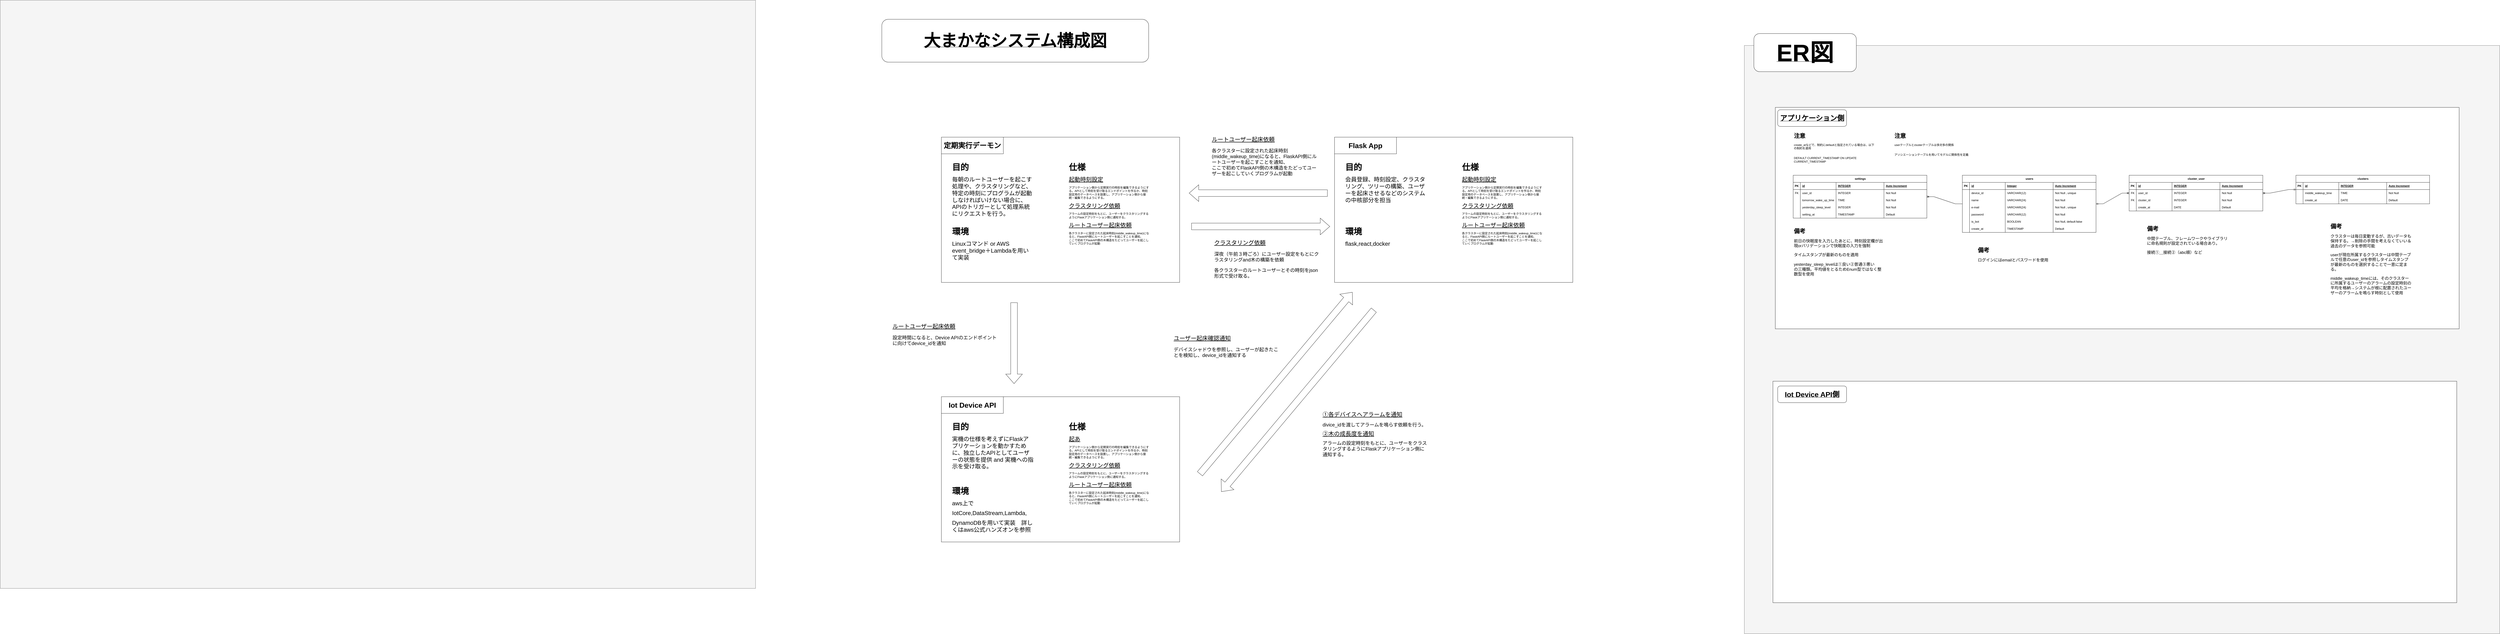 <mxfile version="22.1.7" type="github">
  <diagram name="ページ1" id="2kuhe6uimrM6sN_LJ3M2">
    <mxGraphModel dx="7311" dy="3049" grid="1" gridSize="10" guides="1" tooltips="1" connect="1" arrows="1" fold="1" page="1" pageScale="1" pageWidth="827" pageHeight="1169" math="0" shadow="0">
      <root>
        <mxCell id="0" />
        <mxCell id="1" parent="0" />
        <mxCell id="VksPfuCjbtP1_JWckjgD-1" value="" style="rounded=0;whiteSpace=wrap;html=1;fillColor=#f5f5f5;fontColor=#333333;strokeColor=#666666;" parent="1" vertex="1">
          <mxGeometry x="3680" y="150" width="3170" height="2470" as="geometry" />
        </mxCell>
        <mxCell id="VksPfuCjbtP1_JWckjgD-2" value="&lt;font style=&quot;font-size: 100px;&quot;&gt;ER図&lt;/font&gt;" style="rounded=1;whiteSpace=wrap;html=1;fontStyle=5" parent="1" vertex="1">
          <mxGeometry x="3720" y="100" width="430" height="160" as="geometry" />
        </mxCell>
        <mxCell id="VksPfuCjbtP1_JWckjgD-3" value="" style="rounded=0;whiteSpace=wrap;html=1;" parent="1" vertex="1">
          <mxGeometry x="3800" y="1560" width="2870" height="930" as="geometry" />
        </mxCell>
        <mxCell id="VksPfuCjbtP1_JWckjgD-4" value="" style="group" parent="1" vertex="1" connectable="0">
          <mxGeometry x="3810" y="410" width="2870" height="2190" as="geometry" />
        </mxCell>
        <mxCell id="VksPfuCjbtP1_JWckjgD-5" value="" style="rounded=0;whiteSpace=wrap;html=1;" parent="VksPfuCjbtP1_JWckjgD-4" vertex="1">
          <mxGeometry width="2870" height="930" as="geometry" />
        </mxCell>
        <mxCell id="VksPfuCjbtP1_JWckjgD-6" value="users" style="shape=table;startSize=30;container=1;collapsible=1;childLayout=tableLayout;fixedRows=1;rowLines=0;fontStyle=1;align=center;resizeLast=1;html=1;" parent="VksPfuCjbtP1_JWckjgD-4" vertex="1">
          <mxGeometry x="785" y="285" width="561" height="240" as="geometry" />
        </mxCell>
        <mxCell id="VksPfuCjbtP1_JWckjgD-7" value="" style="shape=tableRow;horizontal=0;startSize=0;swimlaneHead=0;swimlaneBody=0;fillColor=none;collapsible=0;dropTarget=0;points=[[0,0.5],[1,0.5]];portConstraint=eastwest;top=0;left=0;right=0;bottom=1;" parent="VksPfuCjbtP1_JWckjgD-6" vertex="1">
          <mxGeometry y="30" width="561" height="30" as="geometry" />
        </mxCell>
        <mxCell id="VksPfuCjbtP1_JWckjgD-8" value="PK" style="shape=partialRectangle;connectable=0;fillColor=none;top=0;left=0;bottom=0;right=0;fontStyle=1;overflow=hidden;whiteSpace=wrap;html=1;" parent="VksPfuCjbtP1_JWckjgD-7" vertex="1">
          <mxGeometry width="30" height="30" as="geometry">
            <mxRectangle width="30" height="30" as="alternateBounds" />
          </mxGeometry>
        </mxCell>
        <mxCell id="VksPfuCjbtP1_JWckjgD-9" value="id" style="shape=partialRectangle;connectable=0;fillColor=none;top=0;left=0;bottom=0;right=0;align=left;spacingLeft=6;fontStyle=5;overflow=hidden;whiteSpace=wrap;html=1;" parent="VksPfuCjbtP1_JWckjgD-7" vertex="1">
          <mxGeometry x="30" width="150" height="30" as="geometry">
            <mxRectangle width="150" height="30" as="alternateBounds" />
          </mxGeometry>
        </mxCell>
        <mxCell id="VksPfuCjbtP1_JWckjgD-10" value="Integer" style="shape=partialRectangle;connectable=0;fillColor=none;top=0;left=0;bottom=0;right=0;align=left;spacingLeft=6;fontStyle=5;overflow=hidden;whiteSpace=wrap;html=1;" parent="VksPfuCjbtP1_JWckjgD-7" vertex="1">
          <mxGeometry x="180" width="201" height="30" as="geometry">
            <mxRectangle width="201" height="30" as="alternateBounds" />
          </mxGeometry>
        </mxCell>
        <mxCell id="VksPfuCjbtP1_JWckjgD-11" value="Auto Increment" style="shape=partialRectangle;connectable=0;fillColor=none;top=0;left=0;bottom=0;right=0;align=left;spacingLeft=6;fontStyle=5;overflow=hidden;whiteSpace=wrap;html=1;" parent="VksPfuCjbtP1_JWckjgD-7" vertex="1">
          <mxGeometry x="381" width="180" height="30" as="geometry">
            <mxRectangle width="180" height="30" as="alternateBounds" />
          </mxGeometry>
        </mxCell>
        <mxCell id="VksPfuCjbtP1_JWckjgD-12" value="" style="shape=tableRow;horizontal=0;startSize=0;swimlaneHead=0;swimlaneBody=0;fillColor=none;collapsible=0;dropTarget=0;points=[[0,0.5],[1,0.5]];portConstraint=eastwest;top=0;left=0;right=0;bottom=0;" parent="VksPfuCjbtP1_JWckjgD-6" vertex="1">
          <mxGeometry y="60" width="561" height="30" as="geometry" />
        </mxCell>
        <mxCell id="VksPfuCjbtP1_JWckjgD-13" value="" style="shape=partialRectangle;connectable=0;fillColor=none;top=0;left=0;bottom=0;right=0;editable=1;overflow=hidden;whiteSpace=wrap;html=1;" parent="VksPfuCjbtP1_JWckjgD-12" vertex="1">
          <mxGeometry width="30" height="30" as="geometry">
            <mxRectangle width="30" height="30" as="alternateBounds" />
          </mxGeometry>
        </mxCell>
        <mxCell id="VksPfuCjbtP1_JWckjgD-14" value="device_id" style="shape=partialRectangle;connectable=0;fillColor=none;top=0;left=0;bottom=0;right=0;align=left;spacingLeft=6;overflow=hidden;whiteSpace=wrap;html=1;" parent="VksPfuCjbtP1_JWckjgD-12" vertex="1">
          <mxGeometry x="30" width="150" height="30" as="geometry">
            <mxRectangle width="150" height="30" as="alternateBounds" />
          </mxGeometry>
        </mxCell>
        <mxCell id="VksPfuCjbtP1_JWckjgD-15" value="VARCHAR(12)" style="shape=partialRectangle;connectable=0;fillColor=none;top=0;left=0;bottom=0;right=0;align=left;spacingLeft=6;overflow=hidden;whiteSpace=wrap;html=1;" parent="VksPfuCjbtP1_JWckjgD-12" vertex="1">
          <mxGeometry x="180" width="201" height="30" as="geometry">
            <mxRectangle width="201" height="30" as="alternateBounds" />
          </mxGeometry>
        </mxCell>
        <mxCell id="VksPfuCjbtP1_JWckjgD-16" value="Not Null , unique" style="shape=partialRectangle;connectable=0;fillColor=none;top=0;left=0;bottom=0;right=0;align=left;spacingLeft=6;overflow=hidden;whiteSpace=wrap;html=1;" parent="VksPfuCjbtP1_JWckjgD-12" vertex="1">
          <mxGeometry x="381" width="180" height="30" as="geometry">
            <mxRectangle width="180" height="30" as="alternateBounds" />
          </mxGeometry>
        </mxCell>
        <mxCell id="VksPfuCjbtP1_JWckjgD-17" style="shape=tableRow;horizontal=0;startSize=0;swimlaneHead=0;swimlaneBody=0;fillColor=none;collapsible=0;dropTarget=0;points=[[0,0.5],[1,0.5]];portConstraint=eastwest;top=0;left=0;right=0;bottom=0;" parent="VksPfuCjbtP1_JWckjgD-6" vertex="1">
          <mxGeometry y="90" width="561" height="30" as="geometry" />
        </mxCell>
        <mxCell id="VksPfuCjbtP1_JWckjgD-18" style="shape=partialRectangle;connectable=0;fillColor=none;top=0;left=0;bottom=0;right=0;editable=1;overflow=hidden;whiteSpace=wrap;html=1;" parent="VksPfuCjbtP1_JWckjgD-17" vertex="1">
          <mxGeometry width="30" height="30" as="geometry">
            <mxRectangle width="30" height="30" as="alternateBounds" />
          </mxGeometry>
        </mxCell>
        <mxCell id="VksPfuCjbtP1_JWckjgD-19" value="&lt;div&gt;&lt;span data-darkreader-inline-color=&quot;&quot; data-darkreader-inline-bgcolor=&quot;&quot; style=&quot;background-color: initial; color: rgb(0, 0, 0); --darkreader-inline-bgcolor: initial; --darkreader-inline-color: #dedcd9;&quot;&gt;name&lt;/span&gt;&lt;br&gt;&lt;/div&gt;" style="shape=partialRectangle;connectable=0;fillColor=none;top=0;left=0;bottom=0;right=0;align=left;spacingLeft=6;overflow=hidden;whiteSpace=wrap;html=1;" parent="VksPfuCjbtP1_JWckjgD-17" vertex="1">
          <mxGeometry x="30" width="150" height="30" as="geometry">
            <mxRectangle width="150" height="30" as="alternateBounds" />
          </mxGeometry>
        </mxCell>
        <mxCell id="VksPfuCjbtP1_JWckjgD-20" value="VARCHAR(24)" style="shape=partialRectangle;connectable=0;fillColor=none;top=0;left=0;bottom=0;right=0;align=left;spacingLeft=6;overflow=hidden;whiteSpace=wrap;html=1;" parent="VksPfuCjbtP1_JWckjgD-17" vertex="1">
          <mxGeometry x="180" width="201" height="30" as="geometry">
            <mxRectangle width="201" height="30" as="alternateBounds" />
          </mxGeometry>
        </mxCell>
        <mxCell id="VksPfuCjbtP1_JWckjgD-21" value="Not Null" style="shape=partialRectangle;connectable=0;fillColor=none;top=0;left=0;bottom=0;right=0;align=left;spacingLeft=6;overflow=hidden;whiteSpace=wrap;html=1;" parent="VksPfuCjbtP1_JWckjgD-17" vertex="1">
          <mxGeometry x="381" width="180" height="30" as="geometry">
            <mxRectangle width="180" height="30" as="alternateBounds" />
          </mxGeometry>
        </mxCell>
        <mxCell id="VksPfuCjbtP1_JWckjgD-22" style="shape=tableRow;horizontal=0;startSize=0;swimlaneHead=0;swimlaneBody=0;fillColor=none;collapsible=0;dropTarget=0;points=[[0,0.5],[1,0.5]];portConstraint=eastwest;top=0;left=0;right=0;bottom=0;" parent="VksPfuCjbtP1_JWckjgD-6" vertex="1">
          <mxGeometry y="120" width="561" height="30" as="geometry" />
        </mxCell>
        <mxCell id="VksPfuCjbtP1_JWckjgD-23" style="shape=partialRectangle;connectable=0;fillColor=none;top=0;left=0;bottom=0;right=0;editable=1;overflow=hidden;whiteSpace=wrap;html=1;" parent="VksPfuCjbtP1_JWckjgD-22" vertex="1">
          <mxGeometry width="30" height="30" as="geometry">
            <mxRectangle width="30" height="30" as="alternateBounds" />
          </mxGeometry>
        </mxCell>
        <mxCell id="VksPfuCjbtP1_JWckjgD-24" value="e-mail" style="shape=partialRectangle;connectable=0;fillColor=none;top=0;left=0;bottom=0;right=0;align=left;spacingLeft=6;overflow=hidden;whiteSpace=wrap;html=1;" parent="VksPfuCjbtP1_JWckjgD-22" vertex="1">
          <mxGeometry x="30" width="150" height="30" as="geometry">
            <mxRectangle width="150" height="30" as="alternateBounds" />
          </mxGeometry>
        </mxCell>
        <mxCell id="VksPfuCjbtP1_JWckjgD-25" value="VARCHAR(24)" style="shape=partialRectangle;connectable=0;fillColor=none;top=0;left=0;bottom=0;right=0;align=left;spacingLeft=6;overflow=hidden;whiteSpace=wrap;html=1;" parent="VksPfuCjbtP1_JWckjgD-22" vertex="1">
          <mxGeometry x="180" width="201" height="30" as="geometry">
            <mxRectangle width="201" height="30" as="alternateBounds" />
          </mxGeometry>
        </mxCell>
        <mxCell id="VksPfuCjbtP1_JWckjgD-26" value="Not Null , unique" style="shape=partialRectangle;connectable=0;fillColor=none;top=0;left=0;bottom=0;right=0;align=left;spacingLeft=6;overflow=hidden;whiteSpace=wrap;html=1;" parent="VksPfuCjbtP1_JWckjgD-22" vertex="1">
          <mxGeometry x="381" width="180" height="30" as="geometry">
            <mxRectangle width="180" height="30" as="alternateBounds" />
          </mxGeometry>
        </mxCell>
        <mxCell id="VksPfuCjbtP1_JWckjgD-27" value="" style="shape=tableRow;horizontal=0;startSize=0;swimlaneHead=0;swimlaneBody=0;fillColor=none;collapsible=0;dropTarget=0;points=[[0,0.5],[1,0.5]];portConstraint=eastwest;top=0;left=0;right=0;bottom=0;" parent="VksPfuCjbtP1_JWckjgD-6" vertex="1">
          <mxGeometry y="150" width="561" height="30" as="geometry" />
        </mxCell>
        <mxCell id="VksPfuCjbtP1_JWckjgD-28" value="" style="shape=partialRectangle;connectable=0;fillColor=none;top=0;left=0;bottom=0;right=0;editable=1;overflow=hidden;whiteSpace=wrap;html=1;" parent="VksPfuCjbtP1_JWckjgD-27" vertex="1">
          <mxGeometry width="30" height="30" as="geometry">
            <mxRectangle width="30" height="30" as="alternateBounds" />
          </mxGeometry>
        </mxCell>
        <mxCell id="VksPfuCjbtP1_JWckjgD-29" value="password" style="shape=partialRectangle;connectable=0;fillColor=none;top=0;left=0;bottom=0;right=0;align=left;spacingLeft=6;overflow=hidden;whiteSpace=wrap;html=1;" parent="VksPfuCjbtP1_JWckjgD-27" vertex="1">
          <mxGeometry x="30" width="150" height="30" as="geometry">
            <mxRectangle width="150" height="30" as="alternateBounds" />
          </mxGeometry>
        </mxCell>
        <mxCell id="VksPfuCjbtP1_JWckjgD-30" value="VARCHAR(12)" style="shape=partialRectangle;connectable=0;fillColor=none;top=0;left=0;bottom=0;right=0;align=left;spacingLeft=6;overflow=hidden;whiteSpace=wrap;html=1;" parent="VksPfuCjbtP1_JWckjgD-27" vertex="1">
          <mxGeometry x="180" width="201" height="30" as="geometry">
            <mxRectangle width="201" height="30" as="alternateBounds" />
          </mxGeometry>
        </mxCell>
        <mxCell id="VksPfuCjbtP1_JWckjgD-31" value="Not Null" style="shape=partialRectangle;connectable=0;fillColor=none;top=0;left=0;bottom=0;right=0;align=left;spacingLeft=6;overflow=hidden;whiteSpace=wrap;html=1;" parent="VksPfuCjbtP1_JWckjgD-27" vertex="1">
          <mxGeometry x="381" width="180" height="30" as="geometry">
            <mxRectangle width="180" height="30" as="alternateBounds" />
          </mxGeometry>
        </mxCell>
        <mxCell id="VksPfuCjbtP1_JWckjgD-32" style="shape=tableRow;horizontal=0;startSize=0;swimlaneHead=0;swimlaneBody=0;fillColor=none;collapsible=0;dropTarget=0;points=[[0,0.5],[1,0.5]];portConstraint=eastwest;top=0;left=0;right=0;bottom=0;" parent="VksPfuCjbtP1_JWckjgD-6" vertex="1">
          <mxGeometry y="180" width="561" height="30" as="geometry" />
        </mxCell>
        <mxCell id="VksPfuCjbtP1_JWckjgD-33" style="shape=partialRectangle;connectable=0;fillColor=none;top=0;left=0;bottom=0;right=0;editable=1;overflow=hidden;whiteSpace=wrap;html=1;" parent="VksPfuCjbtP1_JWckjgD-32" vertex="1">
          <mxGeometry width="30" height="30" as="geometry">
            <mxRectangle width="30" height="30" as="alternateBounds" />
          </mxGeometry>
        </mxCell>
        <mxCell id="VksPfuCjbtP1_JWckjgD-34" value="is_bot" style="shape=partialRectangle;connectable=0;fillColor=none;top=0;left=0;bottom=0;right=0;align=left;spacingLeft=6;overflow=hidden;whiteSpace=wrap;html=1;" parent="VksPfuCjbtP1_JWckjgD-32" vertex="1">
          <mxGeometry x="30" width="150" height="30" as="geometry">
            <mxRectangle width="150" height="30" as="alternateBounds" />
          </mxGeometry>
        </mxCell>
        <mxCell id="VksPfuCjbtP1_JWckjgD-35" value="BOOLEAN" style="shape=partialRectangle;connectable=0;fillColor=none;top=0;left=0;bottom=0;right=0;align=left;spacingLeft=6;overflow=hidden;whiteSpace=wrap;html=1;" parent="VksPfuCjbtP1_JWckjgD-32" vertex="1">
          <mxGeometry x="180" width="201" height="30" as="geometry">
            <mxRectangle width="201" height="30" as="alternateBounds" />
          </mxGeometry>
        </mxCell>
        <mxCell id="VksPfuCjbtP1_JWckjgD-36" value="Not Null, default:false" style="shape=partialRectangle;connectable=0;fillColor=none;top=0;left=0;bottom=0;right=0;align=left;spacingLeft=6;overflow=hidden;whiteSpace=wrap;html=1;" parent="VksPfuCjbtP1_JWckjgD-32" vertex="1">
          <mxGeometry x="381" width="180" height="30" as="geometry">
            <mxRectangle width="180" height="30" as="alternateBounds" />
          </mxGeometry>
        </mxCell>
        <mxCell id="VksPfuCjbtP1_JWckjgD-37" style="shape=tableRow;horizontal=0;startSize=0;swimlaneHead=0;swimlaneBody=0;fillColor=none;collapsible=0;dropTarget=0;points=[[0,0.5],[1,0.5]];portConstraint=eastwest;top=0;left=0;right=0;bottom=0;" parent="VksPfuCjbtP1_JWckjgD-6" vertex="1">
          <mxGeometry y="210" width="561" height="30" as="geometry" />
        </mxCell>
        <mxCell id="VksPfuCjbtP1_JWckjgD-38" style="shape=partialRectangle;connectable=0;fillColor=none;top=0;left=0;bottom=0;right=0;editable=1;overflow=hidden;whiteSpace=wrap;html=1;" parent="VksPfuCjbtP1_JWckjgD-37" vertex="1">
          <mxGeometry width="30" height="30" as="geometry">
            <mxRectangle width="30" height="30" as="alternateBounds" />
          </mxGeometry>
        </mxCell>
        <mxCell id="VksPfuCjbtP1_JWckjgD-39" value="create_at" style="shape=partialRectangle;connectable=0;fillColor=none;top=0;left=0;bottom=0;right=0;align=left;spacingLeft=6;overflow=hidden;whiteSpace=wrap;html=1;" parent="VksPfuCjbtP1_JWckjgD-37" vertex="1">
          <mxGeometry x="30" width="150" height="30" as="geometry">
            <mxRectangle width="150" height="30" as="alternateBounds" />
          </mxGeometry>
        </mxCell>
        <mxCell id="VksPfuCjbtP1_JWckjgD-40" value="TIMESTAMP" style="shape=partialRectangle;connectable=0;fillColor=none;top=0;left=0;bottom=0;right=0;align=left;spacingLeft=6;overflow=hidden;whiteSpace=wrap;html=1;" parent="VksPfuCjbtP1_JWckjgD-37" vertex="1">
          <mxGeometry x="180" width="201" height="30" as="geometry">
            <mxRectangle width="201" height="30" as="alternateBounds" />
          </mxGeometry>
        </mxCell>
        <mxCell id="VksPfuCjbtP1_JWckjgD-41" value="Default" style="shape=partialRectangle;connectable=0;fillColor=none;top=0;left=0;bottom=0;right=0;align=left;spacingLeft=6;overflow=hidden;whiteSpace=wrap;html=1;" parent="VksPfuCjbtP1_JWckjgD-37" vertex="1">
          <mxGeometry x="381" width="180" height="30" as="geometry">
            <mxRectangle width="180" height="30" as="alternateBounds" />
          </mxGeometry>
        </mxCell>
        <mxCell id="VksPfuCjbtP1_JWckjgD-42" value="settings" style="shape=table;startSize=30;container=1;collapsible=1;childLayout=tableLayout;fixedRows=1;rowLines=0;fontStyle=1;align=center;resizeLast=1;html=1;" parent="VksPfuCjbtP1_JWckjgD-4" vertex="1">
          <mxGeometry x="75" y="285" width="561" height="180" as="geometry" />
        </mxCell>
        <mxCell id="VksPfuCjbtP1_JWckjgD-43" value="" style="shape=tableRow;horizontal=0;startSize=0;swimlaneHead=0;swimlaneBody=0;fillColor=none;collapsible=0;dropTarget=0;points=[[0,0.5],[1,0.5]];portConstraint=eastwest;top=0;left=0;right=0;bottom=1;" parent="VksPfuCjbtP1_JWckjgD-42" vertex="1">
          <mxGeometry y="30" width="561" height="30" as="geometry" />
        </mxCell>
        <mxCell id="VksPfuCjbtP1_JWckjgD-44" value="PK" style="shape=partialRectangle;connectable=0;fillColor=none;top=0;left=0;bottom=0;right=0;fontStyle=1;overflow=hidden;whiteSpace=wrap;html=1;" parent="VksPfuCjbtP1_JWckjgD-43" vertex="1">
          <mxGeometry width="30" height="30" as="geometry">
            <mxRectangle width="30" height="30" as="alternateBounds" />
          </mxGeometry>
        </mxCell>
        <mxCell id="VksPfuCjbtP1_JWckjgD-45" value="id" style="shape=partialRectangle;connectable=0;fillColor=none;top=0;left=0;bottom=0;right=0;align=left;spacingLeft=6;fontStyle=5;overflow=hidden;whiteSpace=wrap;html=1;" parent="VksPfuCjbtP1_JWckjgD-43" vertex="1">
          <mxGeometry x="30" width="150" height="30" as="geometry">
            <mxRectangle width="150" height="30" as="alternateBounds" />
          </mxGeometry>
        </mxCell>
        <mxCell id="VksPfuCjbtP1_JWckjgD-46" value="INTEGER" style="shape=partialRectangle;connectable=0;fillColor=none;top=0;left=0;bottom=0;right=0;align=left;spacingLeft=6;fontStyle=5;overflow=hidden;whiteSpace=wrap;html=1;" parent="VksPfuCjbtP1_JWckjgD-43" vertex="1">
          <mxGeometry x="180" width="201" height="30" as="geometry">
            <mxRectangle width="201" height="30" as="alternateBounds" />
          </mxGeometry>
        </mxCell>
        <mxCell id="VksPfuCjbtP1_JWckjgD-47" value="Auto Increment" style="shape=partialRectangle;connectable=0;fillColor=none;top=0;left=0;bottom=0;right=0;align=left;spacingLeft=6;fontStyle=5;overflow=hidden;whiteSpace=wrap;html=1;" parent="VksPfuCjbtP1_JWckjgD-43" vertex="1">
          <mxGeometry x="381" width="180" height="30" as="geometry">
            <mxRectangle width="180" height="30" as="alternateBounds" />
          </mxGeometry>
        </mxCell>
        <mxCell id="VksPfuCjbtP1_JWckjgD-48" style="shape=tableRow;horizontal=0;startSize=0;swimlaneHead=0;swimlaneBody=0;fillColor=none;collapsible=0;dropTarget=0;points=[[0,0.5],[1,0.5]];portConstraint=eastwest;top=0;left=0;right=0;bottom=0;" parent="VksPfuCjbtP1_JWckjgD-42" vertex="1">
          <mxGeometry y="60" width="561" height="30" as="geometry" />
        </mxCell>
        <mxCell id="VksPfuCjbtP1_JWckjgD-49" value="FK" style="shape=partialRectangle;connectable=0;fillColor=none;top=0;left=0;bottom=0;right=0;editable=1;overflow=hidden;whiteSpace=wrap;html=1;" parent="VksPfuCjbtP1_JWckjgD-48" vertex="1">
          <mxGeometry width="30" height="30" as="geometry">
            <mxRectangle width="30" height="30" as="alternateBounds" />
          </mxGeometry>
        </mxCell>
        <mxCell id="VksPfuCjbtP1_JWckjgD-50" value="user_id" style="shape=partialRectangle;connectable=0;fillColor=none;top=0;left=0;bottom=0;right=0;align=left;spacingLeft=6;overflow=hidden;whiteSpace=wrap;html=1;" parent="VksPfuCjbtP1_JWckjgD-48" vertex="1">
          <mxGeometry x="30" width="150" height="30" as="geometry">
            <mxRectangle width="150" height="30" as="alternateBounds" />
          </mxGeometry>
        </mxCell>
        <mxCell id="VksPfuCjbtP1_JWckjgD-51" value="INTEGER" style="shape=partialRectangle;connectable=0;fillColor=none;top=0;left=0;bottom=0;right=0;align=left;spacingLeft=6;overflow=hidden;whiteSpace=wrap;html=1;" parent="VksPfuCjbtP1_JWckjgD-48" vertex="1">
          <mxGeometry x="180" width="201" height="30" as="geometry">
            <mxRectangle width="201" height="30" as="alternateBounds" />
          </mxGeometry>
        </mxCell>
        <mxCell id="VksPfuCjbtP1_JWckjgD-52" value="Not Null" style="shape=partialRectangle;connectable=0;fillColor=none;top=0;left=0;bottom=0;right=0;align=left;spacingLeft=6;overflow=hidden;whiteSpace=wrap;html=1;" parent="VksPfuCjbtP1_JWckjgD-48" vertex="1">
          <mxGeometry x="381" width="180" height="30" as="geometry">
            <mxRectangle width="180" height="30" as="alternateBounds" />
          </mxGeometry>
        </mxCell>
        <mxCell id="VksPfuCjbtP1_JWckjgD-53" style="shape=tableRow;horizontal=0;startSize=0;swimlaneHead=0;swimlaneBody=0;fillColor=none;collapsible=0;dropTarget=0;points=[[0,0.5],[1,0.5]];portConstraint=eastwest;top=0;left=0;right=0;bottom=0;" parent="VksPfuCjbtP1_JWckjgD-42" vertex="1">
          <mxGeometry y="90" width="561" height="30" as="geometry" />
        </mxCell>
        <mxCell id="VksPfuCjbtP1_JWckjgD-54" style="shape=partialRectangle;connectable=0;fillColor=none;top=0;left=0;bottom=0;right=0;editable=1;overflow=hidden;whiteSpace=wrap;html=1;" parent="VksPfuCjbtP1_JWckjgD-53" vertex="1">
          <mxGeometry width="30" height="30" as="geometry">
            <mxRectangle width="30" height="30" as="alternateBounds" />
          </mxGeometry>
        </mxCell>
        <mxCell id="VksPfuCjbtP1_JWckjgD-55" value="tomorrow_wake_up_time" style="shape=partialRectangle;connectable=0;fillColor=none;top=0;left=0;bottom=0;right=0;align=left;spacingLeft=6;overflow=hidden;whiteSpace=wrap;html=1;" parent="VksPfuCjbtP1_JWckjgD-53" vertex="1">
          <mxGeometry x="30" width="150" height="30" as="geometry">
            <mxRectangle width="150" height="30" as="alternateBounds" />
          </mxGeometry>
        </mxCell>
        <mxCell id="VksPfuCjbtP1_JWckjgD-56" value="TIME" style="shape=partialRectangle;connectable=0;fillColor=none;top=0;left=0;bottom=0;right=0;align=left;spacingLeft=6;overflow=hidden;whiteSpace=wrap;html=1;" parent="VksPfuCjbtP1_JWckjgD-53" vertex="1">
          <mxGeometry x="180" width="201" height="30" as="geometry">
            <mxRectangle width="201" height="30" as="alternateBounds" />
          </mxGeometry>
        </mxCell>
        <mxCell id="VksPfuCjbtP1_JWckjgD-57" value="Not Null" style="shape=partialRectangle;connectable=0;fillColor=none;top=0;left=0;bottom=0;right=0;align=left;spacingLeft=6;overflow=hidden;whiteSpace=wrap;html=1;" parent="VksPfuCjbtP1_JWckjgD-53" vertex="1">
          <mxGeometry x="381" width="180" height="30" as="geometry">
            <mxRectangle width="180" height="30" as="alternateBounds" />
          </mxGeometry>
        </mxCell>
        <mxCell id="VksPfuCjbtP1_JWckjgD-58" style="shape=tableRow;horizontal=0;startSize=0;swimlaneHead=0;swimlaneBody=0;fillColor=none;collapsible=0;dropTarget=0;points=[[0,0.5],[1,0.5]];portConstraint=eastwest;top=0;left=0;right=0;bottom=0;" parent="VksPfuCjbtP1_JWckjgD-42" vertex="1">
          <mxGeometry y="120" width="561" height="30" as="geometry" />
        </mxCell>
        <mxCell id="VksPfuCjbtP1_JWckjgD-59" style="shape=partialRectangle;connectable=0;fillColor=none;top=0;left=0;bottom=0;right=0;editable=1;overflow=hidden;whiteSpace=wrap;html=1;" parent="VksPfuCjbtP1_JWckjgD-58" vertex="1">
          <mxGeometry width="30" height="30" as="geometry">
            <mxRectangle width="30" height="30" as="alternateBounds" />
          </mxGeometry>
        </mxCell>
        <mxCell id="VksPfuCjbtP1_JWckjgD-60" value="yesterday_sleep_level" style="shape=partialRectangle;connectable=0;fillColor=none;top=0;left=0;bottom=0;right=0;align=left;spacingLeft=6;overflow=hidden;whiteSpace=wrap;html=1;" parent="VksPfuCjbtP1_JWckjgD-58" vertex="1">
          <mxGeometry x="30" width="150" height="30" as="geometry">
            <mxRectangle width="150" height="30" as="alternateBounds" />
          </mxGeometry>
        </mxCell>
        <mxCell id="VksPfuCjbtP1_JWckjgD-61" value="INTEGER" style="shape=partialRectangle;connectable=0;fillColor=none;top=0;left=0;bottom=0;right=0;align=left;spacingLeft=6;overflow=hidden;whiteSpace=wrap;html=1;" parent="VksPfuCjbtP1_JWckjgD-58" vertex="1">
          <mxGeometry x="180" width="201" height="30" as="geometry">
            <mxRectangle width="201" height="30" as="alternateBounds" />
          </mxGeometry>
        </mxCell>
        <mxCell id="VksPfuCjbtP1_JWckjgD-62" value="Not Null" style="shape=partialRectangle;connectable=0;fillColor=none;top=0;left=0;bottom=0;right=0;align=left;spacingLeft=6;overflow=hidden;whiteSpace=wrap;html=1;" parent="VksPfuCjbtP1_JWckjgD-58" vertex="1">
          <mxGeometry x="381" width="180" height="30" as="geometry">
            <mxRectangle width="180" height="30" as="alternateBounds" />
          </mxGeometry>
        </mxCell>
        <mxCell id="VksPfuCjbtP1_JWckjgD-63" value="" style="shape=tableRow;horizontal=0;startSize=0;swimlaneHead=0;swimlaneBody=0;fillColor=none;collapsible=0;dropTarget=0;points=[[0,0.5],[1,0.5]];portConstraint=eastwest;top=0;left=0;right=0;bottom=0;" parent="VksPfuCjbtP1_JWckjgD-42" vertex="1">
          <mxGeometry y="150" width="561" height="30" as="geometry" />
        </mxCell>
        <mxCell id="VksPfuCjbtP1_JWckjgD-64" value="" style="shape=partialRectangle;connectable=0;fillColor=none;top=0;left=0;bottom=0;right=0;editable=1;overflow=hidden;whiteSpace=wrap;html=1;" parent="VksPfuCjbtP1_JWckjgD-63" vertex="1">
          <mxGeometry width="30" height="30" as="geometry">
            <mxRectangle width="30" height="30" as="alternateBounds" />
          </mxGeometry>
        </mxCell>
        <mxCell id="VksPfuCjbtP1_JWckjgD-65" value="setting_at" style="shape=partialRectangle;connectable=0;fillColor=none;top=0;left=0;bottom=0;right=0;align=left;spacingLeft=6;overflow=hidden;whiteSpace=wrap;html=1;" parent="VksPfuCjbtP1_JWckjgD-63" vertex="1">
          <mxGeometry x="30" width="150" height="30" as="geometry">
            <mxRectangle width="150" height="30" as="alternateBounds" />
          </mxGeometry>
        </mxCell>
        <mxCell id="VksPfuCjbtP1_JWckjgD-66" value="TIMESTAMP" style="shape=partialRectangle;connectable=0;fillColor=none;top=0;left=0;bottom=0;right=0;align=left;spacingLeft=6;overflow=hidden;whiteSpace=wrap;html=1;" parent="VksPfuCjbtP1_JWckjgD-63" vertex="1">
          <mxGeometry x="180" width="201" height="30" as="geometry">
            <mxRectangle width="201" height="30" as="alternateBounds" />
          </mxGeometry>
        </mxCell>
        <mxCell id="VksPfuCjbtP1_JWckjgD-67" value="Default" style="shape=partialRectangle;connectable=0;fillColor=none;top=0;left=0;bottom=0;right=0;align=left;spacingLeft=6;overflow=hidden;whiteSpace=wrap;html=1;" parent="VksPfuCjbtP1_JWckjgD-63" vertex="1">
          <mxGeometry x="381" width="180" height="30" as="geometry">
            <mxRectangle width="180" height="30" as="alternateBounds" />
          </mxGeometry>
        </mxCell>
        <mxCell id="VksPfuCjbtP1_JWckjgD-68" value="clusters" style="shape=table;startSize=30;container=1;collapsible=1;childLayout=tableLayout;fixedRows=1;rowLines=0;fontStyle=1;align=center;resizeLast=1;html=1;" parent="VksPfuCjbtP1_JWckjgD-4" vertex="1">
          <mxGeometry x="2185" y="285" width="561" height="120" as="geometry" />
        </mxCell>
        <mxCell id="VksPfuCjbtP1_JWckjgD-69" value="" style="shape=tableRow;horizontal=0;startSize=0;swimlaneHead=0;swimlaneBody=0;fillColor=none;collapsible=0;dropTarget=0;points=[[0,0.5],[1,0.5]];portConstraint=eastwest;top=0;left=0;right=0;bottom=1;" parent="VksPfuCjbtP1_JWckjgD-68" vertex="1">
          <mxGeometry y="30" width="561" height="30" as="geometry" />
        </mxCell>
        <mxCell id="VksPfuCjbtP1_JWckjgD-70" value="PK" style="shape=partialRectangle;connectable=0;fillColor=none;top=0;left=0;bottom=0;right=0;fontStyle=1;overflow=hidden;whiteSpace=wrap;html=1;" parent="VksPfuCjbtP1_JWckjgD-69" vertex="1">
          <mxGeometry width="30" height="30" as="geometry">
            <mxRectangle width="30" height="30" as="alternateBounds" />
          </mxGeometry>
        </mxCell>
        <mxCell id="VksPfuCjbtP1_JWckjgD-71" value="id" style="shape=partialRectangle;connectable=0;fillColor=none;top=0;left=0;bottom=0;right=0;align=left;spacingLeft=6;fontStyle=5;overflow=hidden;whiteSpace=wrap;html=1;" parent="VksPfuCjbtP1_JWckjgD-69" vertex="1">
          <mxGeometry x="30" width="150" height="30" as="geometry">
            <mxRectangle width="150" height="30" as="alternateBounds" />
          </mxGeometry>
        </mxCell>
        <mxCell id="VksPfuCjbtP1_JWckjgD-72" value="INTEGER" style="shape=partialRectangle;connectable=0;fillColor=none;top=0;left=0;bottom=0;right=0;align=left;spacingLeft=6;fontStyle=5;overflow=hidden;whiteSpace=wrap;html=1;" parent="VksPfuCjbtP1_JWckjgD-69" vertex="1">
          <mxGeometry x="180" width="201" height="30" as="geometry">
            <mxRectangle width="201" height="30" as="alternateBounds" />
          </mxGeometry>
        </mxCell>
        <mxCell id="VksPfuCjbtP1_JWckjgD-73" value="Auto Increment" style="shape=partialRectangle;connectable=0;fillColor=none;top=0;left=0;bottom=0;right=0;align=left;spacingLeft=6;fontStyle=5;overflow=hidden;whiteSpace=wrap;html=1;" parent="VksPfuCjbtP1_JWckjgD-69" vertex="1">
          <mxGeometry x="381" width="180" height="30" as="geometry">
            <mxRectangle width="180" height="30" as="alternateBounds" />
          </mxGeometry>
        </mxCell>
        <mxCell id="VksPfuCjbtP1_JWckjgD-74" style="shape=tableRow;horizontal=0;startSize=0;swimlaneHead=0;swimlaneBody=0;fillColor=none;collapsible=0;dropTarget=0;points=[[0,0.5],[1,0.5]];portConstraint=eastwest;top=0;left=0;right=0;bottom=0;" parent="VksPfuCjbtP1_JWckjgD-68" vertex="1">
          <mxGeometry y="60" width="561" height="30" as="geometry" />
        </mxCell>
        <mxCell id="VksPfuCjbtP1_JWckjgD-75" style="shape=partialRectangle;connectable=0;fillColor=none;top=0;left=0;bottom=0;right=0;editable=1;overflow=hidden;whiteSpace=wrap;html=1;" parent="VksPfuCjbtP1_JWckjgD-74" vertex="1">
          <mxGeometry width="30" height="30" as="geometry">
            <mxRectangle width="30" height="30" as="alternateBounds" />
          </mxGeometry>
        </mxCell>
        <mxCell id="VksPfuCjbtP1_JWckjgD-76" value="&lt;div&gt;middle_wakeup_time&lt;/div&gt;" style="shape=partialRectangle;connectable=0;fillColor=none;top=0;left=0;bottom=0;right=0;align=left;spacingLeft=6;overflow=hidden;whiteSpace=wrap;html=1;" parent="VksPfuCjbtP1_JWckjgD-74" vertex="1">
          <mxGeometry x="30" width="150" height="30" as="geometry">
            <mxRectangle width="150" height="30" as="alternateBounds" />
          </mxGeometry>
        </mxCell>
        <mxCell id="VksPfuCjbtP1_JWckjgD-77" value="TIME" style="shape=partialRectangle;connectable=0;fillColor=none;top=0;left=0;bottom=0;right=0;align=left;spacingLeft=6;overflow=hidden;whiteSpace=wrap;html=1;" parent="VksPfuCjbtP1_JWckjgD-74" vertex="1">
          <mxGeometry x="180" width="201" height="30" as="geometry">
            <mxRectangle width="201" height="30" as="alternateBounds" />
          </mxGeometry>
        </mxCell>
        <mxCell id="VksPfuCjbtP1_JWckjgD-78" value="Not Null" style="shape=partialRectangle;connectable=0;fillColor=none;top=0;left=0;bottom=0;right=0;align=left;spacingLeft=6;overflow=hidden;whiteSpace=wrap;html=1;" parent="VksPfuCjbtP1_JWckjgD-74" vertex="1">
          <mxGeometry x="381" width="180" height="30" as="geometry">
            <mxRectangle width="180" height="30" as="alternateBounds" />
          </mxGeometry>
        </mxCell>
        <mxCell id="VksPfuCjbtP1_JWckjgD-79" value="" style="shape=tableRow;horizontal=0;startSize=0;swimlaneHead=0;swimlaneBody=0;fillColor=none;collapsible=0;dropTarget=0;points=[[0,0.5],[1,0.5]];portConstraint=eastwest;top=0;left=0;right=0;bottom=0;" parent="VksPfuCjbtP1_JWckjgD-68" vertex="1">
          <mxGeometry y="90" width="561" height="30" as="geometry" />
        </mxCell>
        <mxCell id="VksPfuCjbtP1_JWckjgD-80" value="" style="shape=partialRectangle;connectable=0;fillColor=none;top=0;left=0;bottom=0;right=0;editable=1;overflow=hidden;whiteSpace=wrap;html=1;" parent="VksPfuCjbtP1_JWckjgD-79" vertex="1">
          <mxGeometry width="30" height="30" as="geometry">
            <mxRectangle width="30" height="30" as="alternateBounds" />
          </mxGeometry>
        </mxCell>
        <mxCell id="VksPfuCjbtP1_JWckjgD-81" value="create_at" style="shape=partialRectangle;connectable=0;fillColor=none;top=0;left=0;bottom=0;right=0;align=left;spacingLeft=6;overflow=hidden;whiteSpace=wrap;html=1;" parent="VksPfuCjbtP1_JWckjgD-79" vertex="1">
          <mxGeometry x="30" width="150" height="30" as="geometry">
            <mxRectangle width="150" height="30" as="alternateBounds" />
          </mxGeometry>
        </mxCell>
        <mxCell id="VksPfuCjbtP1_JWckjgD-82" value="DATE" style="shape=partialRectangle;connectable=0;fillColor=none;top=0;left=0;bottom=0;right=0;align=left;spacingLeft=6;overflow=hidden;whiteSpace=wrap;html=1;" parent="VksPfuCjbtP1_JWckjgD-79" vertex="1">
          <mxGeometry x="180" width="201" height="30" as="geometry">
            <mxRectangle width="201" height="30" as="alternateBounds" />
          </mxGeometry>
        </mxCell>
        <mxCell id="VksPfuCjbtP1_JWckjgD-83" value="Default" style="shape=partialRectangle;connectable=0;fillColor=none;top=0;left=0;bottom=0;right=0;align=left;spacingLeft=6;overflow=hidden;whiteSpace=wrap;html=1;" parent="VksPfuCjbtP1_JWckjgD-79" vertex="1">
          <mxGeometry x="381" width="180" height="30" as="geometry">
            <mxRectangle width="180" height="30" as="alternateBounds" />
          </mxGeometry>
        </mxCell>
        <mxCell id="VksPfuCjbtP1_JWckjgD-84" value="&lt;h1&gt;備考&lt;/h1&gt;&lt;p style=&quot;font-size: 17px;&quot;&gt;クラスターは毎日変動するが、古いデータも保持する。→削除の手間を考えなくていい＆過去のデータを参照可能&lt;/p&gt;&lt;p style=&quot;font-size: 17px;&quot;&gt;userが現在所属するクラスターは中間テーブルで任意のuser_idを参照しタイムスタンプが最新のものを選択することで一意に定まる。&lt;/p&gt;&lt;p style=&quot;font-size: 17px;&quot;&gt;middle_wakeup_timeには、そのクラスターに所属するユーザーのアラームの設定時刻の平均を格納→システムが根に配置されたユーザーのアラームを鳴らす時刻として使用&lt;br&gt;&lt;/p&gt;" style="text;html=1;strokeColor=none;fillColor=none;spacing=5;spacingTop=-20;whiteSpace=wrap;overflow=hidden;rounded=0;" parent="VksPfuCjbtP1_JWckjgD-4" vertex="1">
          <mxGeometry x="2325" y="480" width="350" height="460" as="geometry" />
        </mxCell>
        <mxCell id="VksPfuCjbtP1_JWckjgD-85" value="&lt;h1&gt;備考&lt;/h1&gt;&lt;p style=&quot;font-size: 17px;&quot;&gt;前日の快眠度を入力したあとに、時刻設定欄が出現orバリデーションで快眠度の入力を強制&lt;/p&gt;&lt;p style=&quot;font-size: 17px;&quot;&gt;タイムスタンプが最新のものを適用&lt;br&gt;&lt;br&gt;yesterday_sleep_levelは①良い②普通③悪い&lt;br&gt;の三種類。平均値をとるためEnum型ではなく整数型を使用&lt;/p&gt;" style="text;html=1;strokeColor=none;fillColor=none;spacing=5;spacingTop=-20;whiteSpace=wrap;overflow=hidden;rounded=0;" parent="VksPfuCjbtP1_JWckjgD-4" vertex="1">
          <mxGeometry x="73" y="500" width="390" height="310" as="geometry" />
        </mxCell>
        <mxCell id="VksPfuCjbtP1_JWckjgD-86" value="cluster_user" style="shape=table;startSize=30;container=1;collapsible=1;childLayout=tableLayout;fixedRows=1;rowLines=0;fontStyle=1;align=center;resizeLast=1;html=1;" parent="VksPfuCjbtP1_JWckjgD-4" vertex="1">
          <mxGeometry x="1485" y="285" width="561" height="150" as="geometry" />
        </mxCell>
        <mxCell id="VksPfuCjbtP1_JWckjgD-87" value="" style="shape=tableRow;horizontal=0;startSize=0;swimlaneHead=0;swimlaneBody=0;fillColor=none;collapsible=0;dropTarget=0;points=[[0,0.5],[1,0.5]];portConstraint=eastwest;top=0;left=0;right=0;bottom=1;" parent="VksPfuCjbtP1_JWckjgD-86" vertex="1">
          <mxGeometry y="30" width="561" height="30" as="geometry" />
        </mxCell>
        <mxCell id="VksPfuCjbtP1_JWckjgD-88" value="PK" style="shape=partialRectangle;connectable=0;fillColor=none;top=0;left=0;bottom=0;right=0;fontStyle=1;overflow=hidden;whiteSpace=wrap;html=1;" parent="VksPfuCjbtP1_JWckjgD-87" vertex="1">
          <mxGeometry width="30" height="30" as="geometry">
            <mxRectangle width="30" height="30" as="alternateBounds" />
          </mxGeometry>
        </mxCell>
        <mxCell id="VksPfuCjbtP1_JWckjgD-89" value="id" style="shape=partialRectangle;connectable=0;fillColor=none;top=0;left=0;bottom=0;right=0;align=left;spacingLeft=6;fontStyle=5;overflow=hidden;whiteSpace=wrap;html=1;" parent="VksPfuCjbtP1_JWckjgD-87" vertex="1">
          <mxGeometry x="30" width="150" height="30" as="geometry">
            <mxRectangle width="150" height="30" as="alternateBounds" />
          </mxGeometry>
        </mxCell>
        <mxCell id="VksPfuCjbtP1_JWckjgD-90" value="INTEGER" style="shape=partialRectangle;connectable=0;fillColor=none;top=0;left=0;bottom=0;right=0;align=left;spacingLeft=6;fontStyle=5;overflow=hidden;whiteSpace=wrap;html=1;" parent="VksPfuCjbtP1_JWckjgD-87" vertex="1">
          <mxGeometry x="180" width="201" height="30" as="geometry">
            <mxRectangle width="201" height="30" as="alternateBounds" />
          </mxGeometry>
        </mxCell>
        <mxCell id="VksPfuCjbtP1_JWckjgD-91" value="Auto Increment" style="shape=partialRectangle;connectable=0;fillColor=none;top=0;left=0;bottom=0;right=0;align=left;spacingLeft=6;fontStyle=5;overflow=hidden;whiteSpace=wrap;html=1;" parent="VksPfuCjbtP1_JWckjgD-87" vertex="1">
          <mxGeometry x="381" width="180" height="30" as="geometry">
            <mxRectangle width="180" height="30" as="alternateBounds" />
          </mxGeometry>
        </mxCell>
        <mxCell id="VksPfuCjbtP1_JWckjgD-92" style="shape=tableRow;horizontal=0;startSize=0;swimlaneHead=0;swimlaneBody=0;fillColor=none;collapsible=0;dropTarget=0;points=[[0,0.5],[1,0.5]];portConstraint=eastwest;top=0;left=0;right=0;bottom=0;" parent="VksPfuCjbtP1_JWckjgD-86" vertex="1">
          <mxGeometry y="60" width="561" height="30" as="geometry" />
        </mxCell>
        <mxCell id="VksPfuCjbtP1_JWckjgD-93" value="FK" style="shape=partialRectangle;connectable=0;fillColor=none;top=0;left=0;bottom=0;right=0;editable=1;overflow=hidden;whiteSpace=wrap;html=1;" parent="VksPfuCjbtP1_JWckjgD-92" vertex="1">
          <mxGeometry width="30" height="30" as="geometry">
            <mxRectangle width="30" height="30" as="alternateBounds" />
          </mxGeometry>
        </mxCell>
        <mxCell id="VksPfuCjbtP1_JWckjgD-94" value="&lt;div&gt;user_id&lt;/div&gt;" style="shape=partialRectangle;connectable=0;fillColor=none;top=0;left=0;bottom=0;right=0;align=left;spacingLeft=6;overflow=hidden;whiteSpace=wrap;html=1;" parent="VksPfuCjbtP1_JWckjgD-92" vertex="1">
          <mxGeometry x="30" width="150" height="30" as="geometry">
            <mxRectangle width="150" height="30" as="alternateBounds" />
          </mxGeometry>
        </mxCell>
        <mxCell id="VksPfuCjbtP1_JWckjgD-95" value="INTEGER" style="shape=partialRectangle;connectable=0;fillColor=none;top=0;left=0;bottom=0;right=0;align=left;spacingLeft=6;overflow=hidden;whiteSpace=wrap;html=1;" parent="VksPfuCjbtP1_JWckjgD-92" vertex="1">
          <mxGeometry x="180" width="201" height="30" as="geometry">
            <mxRectangle width="201" height="30" as="alternateBounds" />
          </mxGeometry>
        </mxCell>
        <mxCell id="VksPfuCjbtP1_JWckjgD-96" value="Not Null" style="shape=partialRectangle;connectable=0;fillColor=none;top=0;left=0;bottom=0;right=0;align=left;spacingLeft=6;overflow=hidden;whiteSpace=wrap;html=1;" parent="VksPfuCjbtP1_JWckjgD-92" vertex="1">
          <mxGeometry x="381" width="180" height="30" as="geometry">
            <mxRectangle width="180" height="30" as="alternateBounds" />
          </mxGeometry>
        </mxCell>
        <mxCell id="VksPfuCjbtP1_JWckjgD-97" value="" style="shape=tableRow;horizontal=0;startSize=0;swimlaneHead=0;swimlaneBody=0;fillColor=none;collapsible=0;dropTarget=0;points=[[0,0.5],[1,0.5]];portConstraint=eastwest;top=0;left=0;right=0;bottom=0;" parent="VksPfuCjbtP1_JWckjgD-86" vertex="1">
          <mxGeometry y="90" width="561" height="30" as="geometry" />
        </mxCell>
        <mxCell id="VksPfuCjbtP1_JWckjgD-98" value="FK" style="shape=partialRectangle;connectable=0;fillColor=none;top=0;left=0;bottom=0;right=0;editable=1;overflow=hidden;whiteSpace=wrap;html=1;" parent="VksPfuCjbtP1_JWckjgD-97" vertex="1">
          <mxGeometry width="30" height="30" as="geometry">
            <mxRectangle width="30" height="30" as="alternateBounds" />
          </mxGeometry>
        </mxCell>
        <mxCell id="VksPfuCjbtP1_JWckjgD-99" value="cluster_id" style="shape=partialRectangle;connectable=0;fillColor=none;top=0;left=0;bottom=0;right=0;align=left;spacingLeft=6;overflow=hidden;whiteSpace=wrap;html=1;" parent="VksPfuCjbtP1_JWckjgD-97" vertex="1">
          <mxGeometry x="30" width="150" height="30" as="geometry">
            <mxRectangle width="150" height="30" as="alternateBounds" />
          </mxGeometry>
        </mxCell>
        <mxCell id="VksPfuCjbtP1_JWckjgD-100" value="INTEGER" style="shape=partialRectangle;connectable=0;fillColor=none;top=0;left=0;bottom=0;right=0;align=left;spacingLeft=6;overflow=hidden;whiteSpace=wrap;html=1;" parent="VksPfuCjbtP1_JWckjgD-97" vertex="1">
          <mxGeometry x="180" width="201" height="30" as="geometry">
            <mxRectangle width="201" height="30" as="alternateBounds" />
          </mxGeometry>
        </mxCell>
        <mxCell id="VksPfuCjbtP1_JWckjgD-101" value="Not Null" style="shape=partialRectangle;connectable=0;fillColor=none;top=0;left=0;bottom=0;right=0;align=left;spacingLeft=6;overflow=hidden;whiteSpace=wrap;html=1;" parent="VksPfuCjbtP1_JWckjgD-97" vertex="1">
          <mxGeometry x="381" width="180" height="30" as="geometry">
            <mxRectangle width="180" height="30" as="alternateBounds" />
          </mxGeometry>
        </mxCell>
        <mxCell id="VksPfuCjbtP1_JWckjgD-102" style="shape=tableRow;horizontal=0;startSize=0;swimlaneHead=0;swimlaneBody=0;fillColor=none;collapsible=0;dropTarget=0;points=[[0,0.5],[1,0.5]];portConstraint=eastwest;top=0;left=0;right=0;bottom=0;" parent="VksPfuCjbtP1_JWckjgD-86" vertex="1">
          <mxGeometry y="120" width="561" height="30" as="geometry" />
        </mxCell>
        <mxCell id="VksPfuCjbtP1_JWckjgD-103" style="shape=partialRectangle;connectable=0;fillColor=none;top=0;left=0;bottom=0;right=0;editable=1;overflow=hidden;whiteSpace=wrap;html=1;" parent="VksPfuCjbtP1_JWckjgD-102" vertex="1">
          <mxGeometry width="30" height="30" as="geometry">
            <mxRectangle width="30" height="30" as="alternateBounds" />
          </mxGeometry>
        </mxCell>
        <mxCell id="VksPfuCjbtP1_JWckjgD-104" value="create_at" style="shape=partialRectangle;connectable=0;fillColor=none;top=0;left=0;bottom=0;right=0;align=left;spacingLeft=6;overflow=hidden;whiteSpace=wrap;html=1;" parent="VksPfuCjbtP1_JWckjgD-102" vertex="1">
          <mxGeometry x="30" width="150" height="30" as="geometry">
            <mxRectangle width="150" height="30" as="alternateBounds" />
          </mxGeometry>
        </mxCell>
        <mxCell id="VksPfuCjbtP1_JWckjgD-105" value="DATE" style="shape=partialRectangle;connectable=0;fillColor=none;top=0;left=0;bottom=0;right=0;align=left;spacingLeft=6;overflow=hidden;whiteSpace=wrap;html=1;" parent="VksPfuCjbtP1_JWckjgD-102" vertex="1">
          <mxGeometry x="180" width="201" height="30" as="geometry">
            <mxRectangle width="201" height="30" as="alternateBounds" />
          </mxGeometry>
        </mxCell>
        <mxCell id="VksPfuCjbtP1_JWckjgD-106" value="Default" style="shape=partialRectangle;connectable=0;fillColor=none;top=0;left=0;bottom=0;right=0;align=left;spacingLeft=6;overflow=hidden;whiteSpace=wrap;html=1;" parent="VksPfuCjbtP1_JWckjgD-102" vertex="1">
          <mxGeometry x="381" width="180" height="30" as="geometry">
            <mxRectangle width="180" height="30" as="alternateBounds" />
          </mxGeometry>
        </mxCell>
        <mxCell id="VksPfuCjbtP1_JWckjgD-107" value="&lt;h1&gt;備考&lt;/h1&gt;&lt;p style=&quot;font-size: 17px;&quot;&gt;中間テーブル、フレームワークやライブラリに命名規則が設定されている場合あり。&lt;/p&gt;&lt;p style=&quot;font-size: 17px;&quot;&gt;接続①＿接続②（abc順）など&lt;/p&gt;" style="text;html=1;strokeColor=none;fillColor=none;spacing=5;spacingTop=-20;whiteSpace=wrap;overflow=hidden;rounded=0;" parent="VksPfuCjbtP1_JWckjgD-4" vertex="1">
          <mxGeometry x="1555" y="490" width="350" height="240" as="geometry" />
        </mxCell>
        <mxCell id="VksPfuCjbtP1_JWckjgD-108" value="&lt;h1&gt;注意&lt;/h1&gt;&lt;p style=&quot;&quot;&gt;create_atなどで、制約にdefaultと指定されている場合は、以下の制約を適用&lt;/p&gt;&lt;p style=&quot;&quot;&gt;&lt;br&gt;DEFAULT CURRENT_TIMESTAMP ON UPDATE CURRENT_TIMESTAMP&lt;br&gt;&lt;/p&gt;" style="text;html=1;strokeColor=none;fillColor=none;spacing=5;spacingTop=-20;whiteSpace=wrap;overflow=hidden;rounded=0;" parent="VksPfuCjbtP1_JWckjgD-4" vertex="1">
          <mxGeometry x="73" y="100" width="350" height="240" as="geometry" />
        </mxCell>
        <mxCell id="VksPfuCjbtP1_JWckjgD-109" value="&lt;h1&gt;備考&lt;/h1&gt;&lt;p style=&quot;font-size: 17px;&quot;&gt;ログインにはemailとパスワードを使用&lt;/p&gt;&lt;p style=&quot;font-size: 17px;&quot;&gt;&lt;br&gt;&lt;/p&gt;" style="text;html=1;strokeColor=none;fillColor=none;spacing=5;spacingTop=-20;whiteSpace=wrap;overflow=hidden;rounded=0;" parent="VksPfuCjbtP1_JWckjgD-4" vertex="1">
          <mxGeometry x="845" y="580" width="390" height="310" as="geometry" />
        </mxCell>
        <mxCell id="VksPfuCjbtP1_JWckjgD-110" value="" style="edgeStyle=entityRelationEdgeStyle;fontSize=12;html=1;endArrow=ERoneToMany;rounded=0;" parent="VksPfuCjbtP1_JWckjgD-4" source="VksPfuCjbtP1_JWckjgD-6" target="VksPfuCjbtP1_JWckjgD-42" edge="1">
          <mxGeometry width="100" height="100" relative="1" as="geometry">
            <mxPoint x="625" y="525" as="sourcePoint" />
            <mxPoint x="725" y="425" as="targetPoint" />
          </mxGeometry>
        </mxCell>
        <mxCell id="VksPfuCjbtP1_JWckjgD-111" value="" style="edgeStyle=entityRelationEdgeStyle;fontSize=12;html=1;endArrow=ERoneToMany;startArrow=ERmandOne;rounded=0;" parent="VksPfuCjbtP1_JWckjgD-4" source="VksPfuCjbtP1_JWckjgD-6" target="VksPfuCjbtP1_JWckjgD-86" edge="1">
          <mxGeometry width="100" height="100" relative="1" as="geometry">
            <mxPoint x="1385" y="360" as="sourcePoint" />
            <mxPoint x="1485" y="260" as="targetPoint" />
          </mxGeometry>
        </mxCell>
        <mxCell id="VksPfuCjbtP1_JWckjgD-112" value="" style="edgeStyle=entityRelationEdgeStyle;fontSize=12;html=1;endArrow=ERoneToMany;startArrow=ERmandOne;rounded=0;" parent="VksPfuCjbtP1_JWckjgD-4" source="VksPfuCjbtP1_JWckjgD-68" target="VksPfuCjbtP1_JWckjgD-86" edge="1">
          <mxGeometry width="100" height="100" relative="1" as="geometry">
            <mxPoint x="2046" y="375" as="sourcePoint" />
            <mxPoint x="2185" y="330" as="targetPoint" />
          </mxGeometry>
        </mxCell>
        <mxCell id="VksPfuCjbtP1_JWckjgD-113" value="&lt;h1&gt;注意&lt;/h1&gt;&lt;p style=&quot;&quot;&gt;userテーブルとclusterテーブルは多対多の関係&lt;/p&gt;&lt;p style=&quot;&quot;&gt;&lt;br&gt;アソシエーションテーブルを用いてモデルに関係性を定義&lt;br&gt;&lt;/p&gt;" style="text;html=1;strokeColor=none;fillColor=none;spacing=5;spacingTop=-20;whiteSpace=wrap;overflow=hidden;rounded=0;" parent="VksPfuCjbtP1_JWckjgD-4" vertex="1">
          <mxGeometry x="495" y="100" width="350" height="150" as="geometry" />
        </mxCell>
        <mxCell id="VksPfuCjbtP1_JWckjgD-114" value="&lt;font style=&quot;font-size: 30px;&quot;&gt;アプリケーション側&lt;/font&gt;" style="rounded=1;whiteSpace=wrap;html=1;fontStyle=5" parent="VksPfuCjbtP1_JWckjgD-4" vertex="1">
          <mxGeometry x="10" y="10" width="289" height="70" as="geometry" />
        </mxCell>
        <mxCell id="VksPfuCjbtP1_JWckjgD-115" value="&lt;span style=&quot;font-size: 30px;&quot;&gt;Iot Device API側&lt;/span&gt;" style="rounded=1;whiteSpace=wrap;html=1;fontStyle=5" parent="1" vertex="1">
          <mxGeometry x="3820" y="1580" width="289" height="70" as="geometry" />
        </mxCell>
        <mxCell id="VksPfuCjbtP1_JWckjgD-116" value="" style="rounded=0;whiteSpace=wrap;html=1;fillColor=#f5f5f5;fontColor=#333333;strokeColor=#666666;" parent="1" vertex="1">
          <mxGeometry x="-3640" y="-40" width="3170" height="2470" as="geometry" />
        </mxCell>
        <mxCell id="VksPfuCjbtP1_JWckjgD-117" value="&lt;font style=&quot;font-size: 70px;&quot;&gt;大まかなシステム構成図&lt;/font&gt;" style="rounded=1;whiteSpace=wrap;html=1;fontStyle=5" parent="1" vertex="1">
          <mxGeometry x="60" y="40" width="1120" height="180" as="geometry" />
        </mxCell>
        <mxCell id="VksPfuCjbtP1_JWckjgD-118" value="" style="rounded=0;whiteSpace=wrap;html=1;" parent="1" vertex="1">
          <mxGeometry x="310" y="535" width="1000" height="610" as="geometry" />
        </mxCell>
        <mxCell id="VksPfuCjbtP1_JWckjgD-119" value="&lt;b&gt;&lt;font style=&quot;font-size: 30px;&quot;&gt;定期実行デーモン&lt;/font&gt;&lt;/b&gt;" style="rounded=0;whiteSpace=wrap;html=1;" parent="1" vertex="1">
          <mxGeometry x="310" y="535" width="260" height="70" as="geometry" />
        </mxCell>
        <mxCell id="VksPfuCjbtP1_JWckjgD-120" value="&lt;h1&gt;&lt;span style=&quot;font-size: 35px;&quot;&gt;目的&lt;/span&gt;&lt;/h1&gt;&lt;p&gt;&lt;span style=&quot;font-size: 24px;&quot;&gt;毎朝のルートユーザーを起こす処理や、クラスタリングなど、特定の時刻にプログラムが起動しなければいけない場合に、APIのトリガーとして処理系統にリクエストを行う。&lt;/span&gt;&lt;/p&gt;" style="text;html=1;strokeColor=none;fillColor=none;spacing=5;spacingTop=-20;whiteSpace=wrap;overflow=hidden;rounded=0;" parent="1" vertex="1">
          <mxGeometry x="350" y="635" width="350" height="260" as="geometry" />
        </mxCell>
        <mxCell id="VksPfuCjbtP1_JWckjgD-121" value="&lt;h1&gt;&lt;span style=&quot;font-size: 35px;&quot;&gt;環境&lt;/span&gt;&lt;/h1&gt;&lt;p&gt;&lt;span style=&quot;font-size: 24px;&quot;&gt;Linuxコマンド or AWS event_bridge＋Lambdaを用いて実装&lt;br&gt;&lt;/span&gt;&lt;/p&gt;" style="text;html=1;strokeColor=none;fillColor=none;spacing=5;spacingTop=-20;whiteSpace=wrap;overflow=hidden;rounded=0;" parent="1" vertex="1">
          <mxGeometry x="350" y="905" width="350" height="200" as="geometry" />
        </mxCell>
        <mxCell id="VksPfuCjbtP1_JWckjgD-122" value="&lt;h1&gt;&lt;span style=&quot;font-size: 35px;&quot;&gt;仕様&lt;/span&gt;&lt;/h1&gt;&lt;p&gt;&lt;font style=&quot;font-size: 24px;&quot;&gt;&lt;u&gt;起動時刻設定&lt;/u&gt;&lt;/font&gt;&lt;/p&gt;&lt;p&gt;&lt;font style=&quot;font-size: 12px;&quot;&gt;アプリケーション側から定期実行の時刻を編集できるようにする。APIとして時刻を受け取るエンドポイントを作るか、時刻設定用のデータベースを設置し、アプリケーション側から接続・編集できるようにする。&lt;/font&gt;&lt;/p&gt;&lt;p&gt;&lt;font style=&quot;font-size: 24px;&quot;&gt;&lt;u&gt;クラスタリング依頼&lt;/u&gt;&lt;/font&gt;&lt;/p&gt;&lt;p&gt;アラームの設定時刻をもとに、ユーザーをクラスタリングするようにFlaskアプリケーション側に通知する。&lt;/p&gt;&lt;p&gt;&lt;font style=&quot;font-size: 24px;&quot;&gt;&lt;u&gt;ルートユーザー起床依頼&lt;/u&gt;&lt;/font&gt;&lt;/p&gt;&lt;p&gt;&lt;font style=&quot;font-size: 12px;&quot;&gt;各クラスターに設定された起床時刻(middle_wakeup_time)になると、FlaskAPI側にルートユーザーを起こすことを通知、&lt;br&gt;ここで初めてFlaskAPI側の木構造をたどってユーザーを起こしていくプログラムが起動&lt;/font&gt;&lt;/p&gt;" style="text;html=1;strokeColor=none;fillColor=none;spacing=5;spacingTop=-20;whiteSpace=wrap;overflow=hidden;rounded=0;" parent="1" vertex="1">
          <mxGeometry x="840" y="635" width="350" height="450" as="geometry" />
        </mxCell>
        <mxCell id="VksPfuCjbtP1_JWckjgD-123" value="" style="rounded=0;whiteSpace=wrap;html=1;" parent="1" vertex="1">
          <mxGeometry x="310" y="1625" width="1000" height="610" as="geometry" />
        </mxCell>
        <mxCell id="VksPfuCjbtP1_JWckjgD-124" value="&lt;b&gt;&lt;font style=&quot;font-size: 30px;&quot;&gt;Iot Device API&lt;/font&gt;&lt;/b&gt;" style="rounded=0;whiteSpace=wrap;html=1;" parent="1" vertex="1">
          <mxGeometry x="310" y="1625" width="260" height="70" as="geometry" />
        </mxCell>
        <mxCell id="VksPfuCjbtP1_JWckjgD-125" value="&lt;h1&gt;&lt;span style=&quot;font-size: 35px;&quot;&gt;目的&lt;/span&gt;&lt;/h1&gt;&lt;p&gt;&lt;span style=&quot;font-size: 24px;&quot;&gt;実機の仕様を考えずにFlaskアプリケーションを動かすために、独立したAPIとしてユーザーの状態を提供 and 実機への指示を受け取る。&lt;/span&gt;&lt;/p&gt;" style="text;html=1;strokeColor=none;fillColor=none;spacing=5;spacingTop=-20;whiteSpace=wrap;overflow=hidden;rounded=0;" parent="1" vertex="1">
          <mxGeometry x="350" y="1725" width="350" height="260" as="geometry" />
        </mxCell>
        <mxCell id="VksPfuCjbtP1_JWckjgD-126" value="&lt;h1&gt;&lt;span style=&quot;font-size: 35px;&quot;&gt;環境&lt;/span&gt;&lt;/h1&gt;&lt;p&gt;&lt;font style=&quot;font-size: 24px;&quot;&gt;aws上で&lt;/font&gt;&lt;/p&gt;&lt;p&gt;&lt;font style=&quot;font-size: 24px;&quot;&gt;IotCore,DataStream,Lambda,&lt;/font&gt;&lt;/p&gt;&lt;p&gt;&lt;span style=&quot;font-size: 24px; background-color: initial;&quot;&gt;DynamoDBを用いて実装　詳しくはaws公式ハンズオンを参照&lt;/span&gt;&lt;/p&gt;" style="text;html=1;strokeColor=none;fillColor=none;spacing=5;spacingTop=-20;whiteSpace=wrap;overflow=hidden;rounded=0;" parent="1" vertex="1">
          <mxGeometry x="350" y="1995" width="350" height="200" as="geometry" />
        </mxCell>
        <mxCell id="VksPfuCjbtP1_JWckjgD-127" value="&lt;h1&gt;&lt;span style=&quot;font-size: 35px;&quot;&gt;仕様&lt;/span&gt;&lt;/h1&gt;&lt;p&gt;&lt;font style=&quot;font-size: 24px;&quot;&gt;&lt;u&gt;起あ&lt;/u&gt;&lt;/font&gt;&lt;/p&gt;&lt;p&gt;&lt;font style=&quot;font-size: 12px;&quot;&gt;アプリケーション側から定期実行の時刻を編集できるようにする。APIとして時刻を受け取るエンドポイントを作るか、時刻設定用のデータベースを設置し、アプリケーション側から接続・編集できるようにする。&lt;/font&gt;&lt;/p&gt;&lt;p&gt;&lt;font style=&quot;font-size: 24px;&quot;&gt;&lt;u&gt;クラスタリング依頼&lt;/u&gt;&lt;/font&gt;&lt;/p&gt;&lt;p&gt;アラームの設定時刻をもとに、ユーザーをクラスタリングするようにFlaskアプリケーション側に通知する。&lt;/p&gt;&lt;p&gt;&lt;font style=&quot;font-size: 24px;&quot;&gt;&lt;u&gt;ルートユーザー起床依頼&lt;/u&gt;&lt;/font&gt;&lt;/p&gt;&lt;p&gt;&lt;font style=&quot;font-size: 12px;&quot;&gt;各クラスターに設定された起床時刻(middle_wakeup_time)になると、FlaskAPI側にルートユーザーを起こすことを通知、&lt;br&gt;ここで初めてFlaskAPI側の木構造をたどってユーザーを起こしていくプログラムが起動&lt;/font&gt;&lt;/p&gt;" style="text;html=1;strokeColor=none;fillColor=none;spacing=5;spacingTop=-20;whiteSpace=wrap;overflow=hidden;rounded=0;" parent="1" vertex="1">
          <mxGeometry x="840" y="1725" width="350" height="450" as="geometry" />
        </mxCell>
        <mxCell id="0Mkexgjhdi5pAAIHoYmi-2" value="" style="rounded=0;whiteSpace=wrap;html=1;" vertex="1" parent="1">
          <mxGeometry x="1960" y="535" width="1000" height="610" as="geometry" />
        </mxCell>
        <mxCell id="0Mkexgjhdi5pAAIHoYmi-3" value="&lt;b&gt;&lt;font style=&quot;font-size: 30px;&quot;&gt;Flask App&lt;/font&gt;&lt;/b&gt;" style="rounded=0;whiteSpace=wrap;html=1;" vertex="1" parent="1">
          <mxGeometry x="1960" y="535" width="260" height="70" as="geometry" />
        </mxCell>
        <mxCell id="0Mkexgjhdi5pAAIHoYmi-4" value="&lt;h1&gt;&lt;span style=&quot;font-size: 35px;&quot;&gt;目的&lt;/span&gt;&lt;/h1&gt;&lt;p&gt;&lt;span style=&quot;font-size: 24px;&quot;&gt;会員登録、時刻設定、クラスタリング、ツリーの構築、ユーザーを起床させるなどのシステムの中核部分を担当&lt;/span&gt;&lt;/p&gt;" style="text;html=1;strokeColor=none;fillColor=none;spacing=5;spacingTop=-20;whiteSpace=wrap;overflow=hidden;rounded=0;" vertex="1" parent="1">
          <mxGeometry x="2000" y="635" width="350" height="260" as="geometry" />
        </mxCell>
        <mxCell id="0Mkexgjhdi5pAAIHoYmi-5" value="&lt;h1&gt;&lt;span style=&quot;font-size: 35px;&quot;&gt;環境&lt;/span&gt;&lt;/h1&gt;&lt;p&gt;&lt;span style=&quot;font-size: 24px;&quot;&gt;flask,react,docker&lt;br&gt;&lt;/span&gt;&lt;/p&gt;" style="text;html=1;strokeColor=none;fillColor=none;spacing=5;spacingTop=-20;whiteSpace=wrap;overflow=hidden;rounded=0;" vertex="1" parent="1">
          <mxGeometry x="2000" y="905" width="350" height="200" as="geometry" />
        </mxCell>
        <mxCell id="0Mkexgjhdi5pAAIHoYmi-6" value="&lt;h1&gt;&lt;span style=&quot;font-size: 35px;&quot;&gt;仕様&lt;/span&gt;&lt;/h1&gt;&lt;p&gt;&lt;font style=&quot;font-size: 24px;&quot;&gt;&lt;u&gt;起動時刻設定&lt;/u&gt;&lt;/font&gt;&lt;/p&gt;&lt;p&gt;&lt;font style=&quot;font-size: 12px;&quot;&gt;アプリケーション側から定期実行の時刻を編集できるようにする。APIとして時刻を受け取るエンドポイントを作るか、時刻設定用のデータベースを設置し、アプリケーション側から接続・編集できるようにする。&lt;/font&gt;&lt;/p&gt;&lt;p&gt;&lt;font style=&quot;font-size: 24px;&quot;&gt;&lt;u&gt;クラスタリング依頼&lt;/u&gt;&lt;/font&gt;&lt;/p&gt;&lt;p&gt;アラームの設定時刻をもとに、ユーザーをクラスタリングするようにFlaskアプリケーション側に通知する。&lt;/p&gt;&lt;p&gt;&lt;font style=&quot;font-size: 24px;&quot;&gt;&lt;u&gt;ルートユーザー起床依頼&lt;/u&gt;&lt;/font&gt;&lt;/p&gt;&lt;p&gt;&lt;font style=&quot;font-size: 12px;&quot;&gt;各クラスターに設定された起床時刻(middle_wakeup_time)になると、FlaskAPI側にルートユーザーを起こすことを通知、&lt;br&gt;ここで初めてFlaskAPI側の木構造をたどってユーザーを起こしていくプログラムが起動&lt;/font&gt;&lt;/p&gt;" style="text;html=1;strokeColor=none;fillColor=none;spacing=5;spacingTop=-20;whiteSpace=wrap;overflow=hidden;rounded=0;" vertex="1" parent="1">
          <mxGeometry x="2490" y="635" width="350" height="450" as="geometry" />
        </mxCell>
        <mxCell id="0Mkexgjhdi5pAAIHoYmi-7" value="" style="html=1;shadow=0;dashed=0;align=center;verticalAlign=middle;shape=mxgraph.arrows2.arrow;dy=0.6;dx=40;direction=south;notch=0;rotation=40;" vertex="1" parent="1">
          <mxGeometry x="1770" y="1145" width="70" height="995" as="geometry" />
        </mxCell>
        <mxCell id="0Mkexgjhdi5pAAIHoYmi-9" value="" style="html=1;shadow=0;dashed=0;align=center;verticalAlign=middle;shape=mxgraph.arrows2.arrow;dy=0.6;dx=40;direction=south;notch=0;" vertex="1" parent="1">
          <mxGeometry x="580" y="1230" width="70" height="340" as="geometry" />
        </mxCell>
        <mxCell id="0Mkexgjhdi5pAAIHoYmi-11" value="" style="html=1;shadow=0;dashed=0;align=center;verticalAlign=middle;shape=mxgraph.arrows2.arrow;dy=0.6;dx=40;direction=south;notch=0;rotation=-140;" vertex="1" parent="1">
          <mxGeometry x="1680" y="1070" width="70" height="995" as="geometry" />
        </mxCell>
        <mxCell id="0Mkexgjhdi5pAAIHoYmi-13" value="&lt;h1&gt;&lt;span style=&quot;font-weight: 400;&quot;&gt;&lt;u&gt;①各デバイスへアラームを通知&lt;/u&gt;&lt;/span&gt;&lt;/h1&gt;&lt;p&gt;&lt;font style=&quot;font-size: 20px;&quot;&gt;divice_idを渡してアラームを鳴らす依頼を行う。&lt;/font&gt;&lt;/p&gt;&lt;p&gt;&lt;font style=&quot;font-size: 24px;&quot;&gt;&lt;u&gt;②木の成長度を通知&lt;/u&gt;&lt;/font&gt;&lt;/p&gt;&lt;p&gt;&lt;font style=&quot;font-size: 20px;&quot;&gt;アラームの設定時刻をもとに、ユーザーをクラスタリングするようにFlaskアプリケーション側に通知する。&lt;/font&gt;&lt;/p&gt;&lt;p&gt;&lt;br&gt;&lt;/p&gt;" style="text;html=1;strokeColor=none;fillColor=none;spacing=5;spacingTop=-20;whiteSpace=wrap;overflow=hidden;rounded=0;" vertex="1" parent="1">
          <mxGeometry x="1905" y="1680" width="455" height="435" as="geometry" />
        </mxCell>
        <mxCell id="0Mkexgjhdi5pAAIHoYmi-14" value="" style="html=1;shadow=0;dashed=0;align=center;verticalAlign=middle;shape=mxgraph.arrows2.arrow;dy=0.6;dx=40;flipH=1;notch=0;" vertex="1" parent="1">
          <mxGeometry x="1350" y="735" width="580" height="70" as="geometry" />
        </mxCell>
        <mxCell id="0Mkexgjhdi5pAAIHoYmi-15" value="" style="html=1;shadow=0;dashed=0;align=center;verticalAlign=middle;shape=mxgraph.arrows2.arrow;dy=0.6;dx=40;flipH=1;notch=0;rotation=-180;" vertex="1" parent="1">
          <mxGeometry x="1360" y="875" width="580" height="70" as="geometry" />
        </mxCell>
        <mxCell id="0Mkexgjhdi5pAAIHoYmi-16" value="&lt;h1&gt;&lt;u style=&quot;background-color: initial; font-weight: normal;&quot;&gt;ルートユーザー起床依頼&lt;/u&gt;&lt;br&gt;&lt;/h1&gt;&lt;p style=&quot;font-size: 20px;&quot;&gt;&lt;font style=&quot;font-size: 20px;&quot;&gt;各クラスターに設定された起床時刻(middle_wakeup_time)になると、FlaskAPI側にルートユーザーを起こすことを通知、&lt;br&gt;ここで初めてFlaskAPI側の木構造をたどってユーザーを起こしていくプログラムが起動&lt;/font&gt;&lt;/p&gt;" style="text;html=1;strokeColor=none;fillColor=none;spacing=5;spacingTop=-20;whiteSpace=wrap;overflow=hidden;rounded=0;" vertex="1" parent="1">
          <mxGeometry x="1440" y="525" width="455" height="210" as="geometry" />
        </mxCell>
        <mxCell id="0Mkexgjhdi5pAAIHoYmi-17" value="&lt;h1&gt;&lt;u style=&quot;background-color: initial; font-weight: normal;&quot;&gt;クラスタリング依頼&lt;/u&gt;&lt;br&gt;&lt;/h1&gt;&lt;p style=&quot;font-size: 20px;&quot;&gt;深夜（午前３時ごろ）にユーザー設定をもとにクラスタリングand木の構築を依頼&lt;/p&gt;&lt;p style=&quot;font-size: 20px;&quot;&gt;各クラスターのルートユーザーとその時刻をjson形式で受け取る。&lt;/p&gt;" style="text;html=1;strokeColor=none;fillColor=none;spacing=5;spacingTop=-20;whiteSpace=wrap;overflow=hidden;rounded=0;" vertex="1" parent="1">
          <mxGeometry x="1450" y="959" width="455" height="210" as="geometry" />
        </mxCell>
        <mxCell id="0Mkexgjhdi5pAAIHoYmi-18" value="&lt;h1&gt;&lt;u style=&quot;background-color: initial; font-weight: normal;&quot;&gt;ユーザー起床確認通知&lt;/u&gt;&lt;br&gt;&lt;/h1&gt;&lt;p style=&quot;font-size: 20px;&quot;&gt;デバイスシャドウを参照し、ユーザーが起きたことを検知し、device_idを通知する&lt;/p&gt;" style="text;html=1;strokeColor=none;fillColor=none;spacing=5;spacingTop=-20;whiteSpace=wrap;overflow=hidden;rounded=0;" vertex="1" parent="1">
          <mxGeometry x="1280" y="1360" width="455" height="210" as="geometry" />
        </mxCell>
        <mxCell id="0Mkexgjhdi5pAAIHoYmi-19" value="&lt;h1&gt;&lt;span style=&quot;font-weight: 400;&quot;&gt;&lt;u&gt;ルートユーザー起床依頼&lt;/u&gt;&lt;/span&gt;&lt;/h1&gt;&lt;p style=&quot;font-size: 20px;&quot;&gt;設定時間になると、Device APIのエンドポイントに向けてdevice_idを通知&lt;/p&gt;" style="text;html=1;strokeColor=none;fillColor=none;spacing=5;spacingTop=-20;whiteSpace=wrap;overflow=hidden;rounded=0;" vertex="1" parent="1">
          <mxGeometry x="100" y="1310" width="455" height="210" as="geometry" />
        </mxCell>
      </root>
    </mxGraphModel>
  </diagram>
</mxfile>

